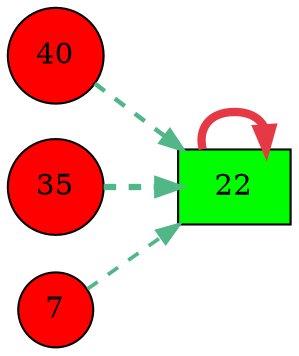 digraph G{
rankdir=LR;
40 [style=filled, shape=circle, fillcolor="#fe0000", label="40"];
35 [style=filled, shape=circle, fillcolor="#fe0000", label="35"];
22 [style=filled, shape=box, fillcolor="#00fe00", label="22"];
7 [style=filled, shape=circle, fillcolor="#fe0000", label="7"];
22 -> 22 [color="#e63946",penwidth=4.00];
35 -> 22 [color="#52b788",style=dashed,penwidth=3.00];
40 -> 22 [color="#52b788",style=dashed,penwidth=2.15];
7 -> 22 [color="#52b788",style=dashed,penwidth=1.80];
}
